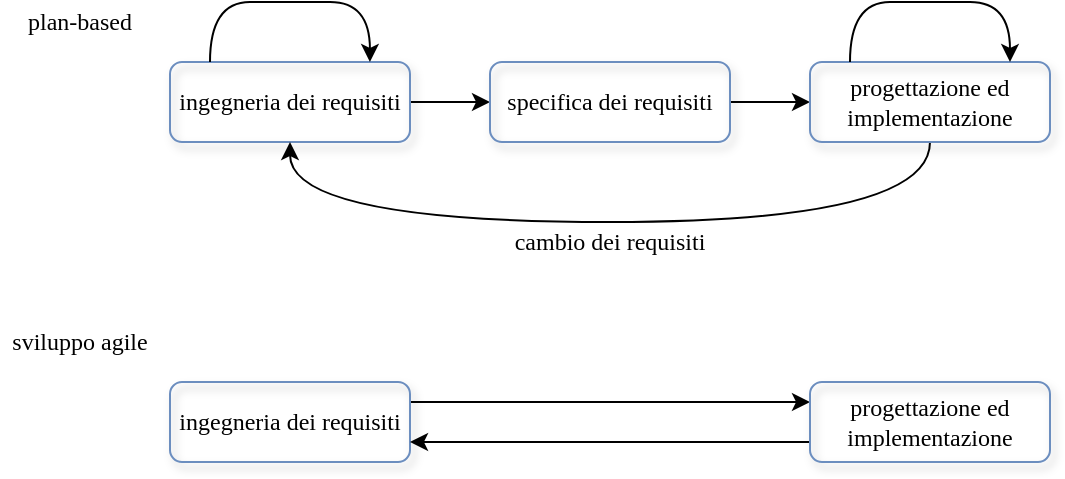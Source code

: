 <mxfile version="24.7.17">
  <diagram name="Pagina-1" id="wprv_VmR3U3aWl9cQ2W9">
    <mxGraphModel dx="676" dy="391" grid="1" gridSize="10" guides="1" tooltips="1" connect="1" arrows="1" fold="1" page="1" pageScale="1" pageWidth="827" pageHeight="1169" math="0" shadow="0">
      <root>
        <mxCell id="0" />
        <mxCell id="1" parent="0" />
        <mxCell id="OTv79oFwn18z-3GUkHTM-1" value="plan-based" style="text;html=1;align=center;verticalAlign=middle;whiteSpace=wrap;rounded=0;fontFamily=Times New Roman;" vertex="1" parent="1">
          <mxGeometry x="120" y="250" width="70" height="20" as="geometry" />
        </mxCell>
        <mxCell id="OTv79oFwn18z-3GUkHTM-6" style="edgeStyle=orthogonalEdgeStyle;rounded=0;orthogonalLoop=1;jettySize=auto;html=1;entryX=0;entryY=0.5;entryDx=0;entryDy=0;fontFamily=Times New Roman;" edge="1" parent="1" source="OTv79oFwn18z-3GUkHTM-3" target="OTv79oFwn18z-3GUkHTM-4">
          <mxGeometry relative="1" as="geometry" />
        </mxCell>
        <mxCell id="OTv79oFwn18z-3GUkHTM-3" value="ingegneria dei requisiti" style="rounded=1;whiteSpace=wrap;html=1;fillColor=none;gradientColor=#7ea6e0;strokeColor=#6c8ebf;shadow=1;fontFamily=Times New Roman;" vertex="1" parent="1">
          <mxGeometry x="200" y="280" width="120" height="40" as="geometry" />
        </mxCell>
        <mxCell id="OTv79oFwn18z-3GUkHTM-7" style="edgeStyle=orthogonalEdgeStyle;rounded=0;orthogonalLoop=1;jettySize=auto;html=1;entryX=0;entryY=0.5;entryDx=0;entryDy=0;fontFamily=Times New Roman;" edge="1" parent="1" source="OTv79oFwn18z-3GUkHTM-4" target="OTv79oFwn18z-3GUkHTM-5">
          <mxGeometry relative="1" as="geometry" />
        </mxCell>
        <mxCell id="OTv79oFwn18z-3GUkHTM-4" value="specifica dei requisiti" style="rounded=1;whiteSpace=wrap;html=1;fillColor=none;gradientColor=#7ea6e0;strokeColor=#6c8ebf;shadow=1;fontFamily=Times New Roman;" vertex="1" parent="1">
          <mxGeometry x="360" y="280" width="120" height="40" as="geometry" />
        </mxCell>
        <mxCell id="OTv79oFwn18z-3GUkHTM-8" style="edgeStyle=orthogonalEdgeStyle;rounded=0;orthogonalLoop=1;jettySize=auto;html=1;entryX=0.5;entryY=1;entryDx=0;entryDy=0;curved=1;fontFamily=Times New Roman;" edge="1" parent="1" source="OTv79oFwn18z-3GUkHTM-5" target="OTv79oFwn18z-3GUkHTM-3">
          <mxGeometry relative="1" as="geometry">
            <Array as="points">
              <mxPoint x="580" y="360" />
              <mxPoint x="260" y="360" />
            </Array>
          </mxGeometry>
        </mxCell>
        <mxCell id="OTv79oFwn18z-3GUkHTM-5" value="progettazione ed implementazione" style="rounded=1;whiteSpace=wrap;html=1;fillColor=none;gradientColor=#7ea6e0;strokeColor=#6c8ebf;shadow=1;fontFamily=Times New Roman;" vertex="1" parent="1">
          <mxGeometry x="520" y="280" width="120" height="40" as="geometry" />
        </mxCell>
        <mxCell id="OTv79oFwn18z-3GUkHTM-12" value="" style="endArrow=classic;html=1;rounded=0;entryX=0.833;entryY=0;entryDx=0;entryDy=0;entryPerimeter=0;curved=1;fontFamily=Times New Roman;" edge="1" parent="1" target="OTv79oFwn18z-3GUkHTM-3">
          <mxGeometry width="50" height="50" relative="1" as="geometry">
            <mxPoint x="220" y="280" as="sourcePoint" />
            <mxPoint x="300" y="260" as="targetPoint" />
            <Array as="points">
              <mxPoint x="220" y="250" />
              <mxPoint x="260" y="250" />
              <mxPoint x="300" y="250" />
            </Array>
          </mxGeometry>
        </mxCell>
        <mxCell id="OTv79oFwn18z-3GUkHTM-13" value="" style="endArrow=classic;html=1;rounded=0;entryX=0.833;entryY=0;entryDx=0;entryDy=0;entryPerimeter=0;curved=1;fontFamily=Times New Roman;" edge="1" parent="1">
          <mxGeometry width="50" height="50" relative="1" as="geometry">
            <mxPoint x="540" y="280" as="sourcePoint" />
            <mxPoint x="620" y="280" as="targetPoint" />
            <Array as="points">
              <mxPoint x="540" y="250" />
              <mxPoint x="580" y="250" />
              <mxPoint x="620" y="250" />
            </Array>
          </mxGeometry>
        </mxCell>
        <mxCell id="OTv79oFwn18z-3GUkHTM-14" value="cambio dei requisiti" style="text;html=1;align=center;verticalAlign=middle;whiteSpace=wrap;rounded=0;fontFamily=Times New Roman;" vertex="1" parent="1">
          <mxGeometry x="360" y="360" width="120" height="20" as="geometry" />
        </mxCell>
        <mxCell id="OTv79oFwn18z-3GUkHTM-17" style="edgeStyle=orthogonalEdgeStyle;rounded=0;orthogonalLoop=1;jettySize=auto;html=1;entryX=0;entryY=0.5;entryDx=0;entryDy=0;fontFamily=Times New Roman;" edge="1" parent="1">
          <mxGeometry relative="1" as="geometry">
            <mxPoint x="320" y="450" as="sourcePoint" />
            <mxPoint x="520" y="450" as="targetPoint" />
          </mxGeometry>
        </mxCell>
        <mxCell id="OTv79oFwn18z-3GUkHTM-15" value="ingegneria dei requisiti" style="rounded=1;whiteSpace=wrap;html=1;fillColor=none;gradientColor=#7ea6e0;strokeColor=#6c8ebf;shadow=1;fontFamily=Times New Roman;" vertex="1" parent="1">
          <mxGeometry x="200" y="440" width="120" height="40" as="geometry" />
        </mxCell>
        <mxCell id="OTv79oFwn18z-3GUkHTM-18" style="edgeStyle=orthogonalEdgeStyle;rounded=0;orthogonalLoop=1;jettySize=auto;html=1;fontFamily=Times New Roman;" edge="1" parent="1">
          <mxGeometry relative="1" as="geometry">
            <mxPoint x="520" y="470" as="sourcePoint" />
            <mxPoint x="320" y="470" as="targetPoint" />
          </mxGeometry>
        </mxCell>
        <mxCell id="OTv79oFwn18z-3GUkHTM-16" value="progettazione ed implementazione" style="rounded=1;whiteSpace=wrap;html=1;fillColor=none;gradientColor=#7ea6e0;strokeColor=#6c8ebf;shadow=1;fontFamily=Times New Roman;" vertex="1" parent="1">
          <mxGeometry x="520" y="440" width="120" height="40" as="geometry" />
        </mxCell>
        <mxCell id="OTv79oFwn18z-3GUkHTM-19" value="sviluppo agile" style="text;html=1;align=center;verticalAlign=middle;whiteSpace=wrap;rounded=0;fontFamily=Times New Roman;" vertex="1" parent="1">
          <mxGeometry x="115" y="410" width="80" height="20" as="geometry" />
        </mxCell>
      </root>
    </mxGraphModel>
  </diagram>
</mxfile>
